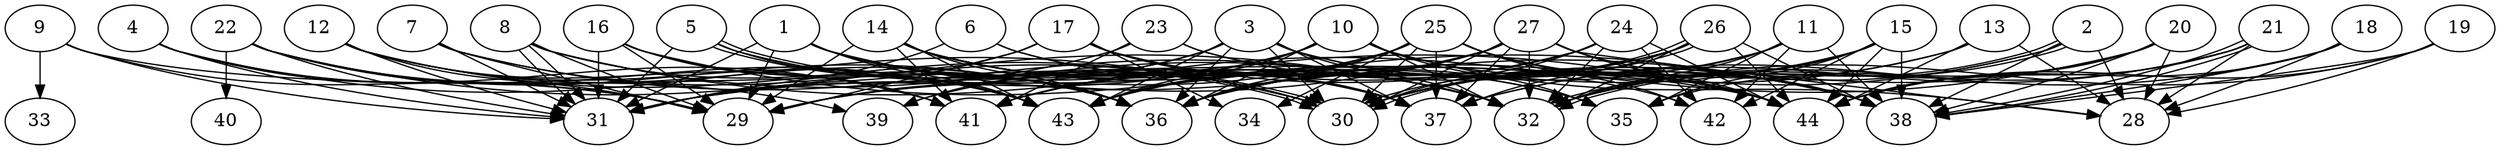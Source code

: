 // DAG (tier=3-complex, mode=compute, n=44, ccr=0.478, fat=0.765, density=0.736, regular=0.278, jump=0.208, mindata=1048576, maxdata=16777216)
// DAG automatically generated by daggen at Sun Aug 24 16:33:34 2025
// /home/ermia/Project/Environments/daggen/bin/daggen --dot --ccr 0.478 --fat 0.765 --regular 0.278 --density 0.736 --jump 0.208 --mindata 1048576 --maxdata 16777216 -n 44 
digraph G {
  1 [size="1606756799908809801728", alpha="0.10", expect_size="803378399954404900864"]
  1 -> 29 [size ="1097463498801152"]
  1 -> 30 [size ="1097463498801152"]
  1 -> 31 [size ="1097463498801152"]
  1 -> 32 [size ="1097463498801152"]
  1 -> 36 [size ="1097463498801152"]
  1 -> 37 [size ="1097463498801152"]
  1 -> 38 [size ="1097463498801152"]
  1 -> 43 [size ="1097463498801152"]
  2 [size="629059230111328", alpha="0.14", expect_size="314529615055664"]
  2 -> 28 [size ="10787380789248"]
  2 -> 30 [size ="10787380789248"]
  2 -> 32 [size ="10787380789248"]
  2 -> 32 [size ="10787380789248"]
  2 -> 36 [size ="10787380789248"]
  2 -> 38 [size ="10787380789248"]
  3 [size="1819479733053425713152", alpha="0.17", expect_size="909739866526712856576"]
  3 -> 29 [size ="1192307114115072"]
  3 -> 30 [size ="1192307114115072"]
  3 -> 32 [size ="1192307114115072"]
  3 -> 36 [size ="1192307114115072"]
  3 -> 37 [size ="1192307114115072"]
  3 -> 38 [size ="1192307114115072"]
  3 -> 39 [size ="1192307114115072"]
  3 -> 43 [size ="1192307114115072"]
  3 -> 44 [size ="1192307114115072"]
  4 [size="433168502369399341056", alpha="0.17", expect_size="216584251184699670528"]
  4 -> 29 [size ="457995523719168"]
  4 -> 30 [size ="457995523719168"]
  4 -> 31 [size ="457995523719168"]
  4 -> 41 [size ="457995523719168"]
  5 [size="1732981419103223808", alpha="0.15", expect_size="866490709551611904"]
  5 -> 30 [size ="11542129016832"]
  5 -> 30 [size ="11542129016832"]
  5 -> 31 [size ="11542129016832"]
  5 -> 37 [size ="11542129016832"]
  5 -> 43 [size ="11542129016832"]
  6 [size="58512346255784256", alpha="0.14", expect_size="29256173127892128"]
  6 -> 31 [size ="1390110868242432"]
  6 -> 32 [size ="1390110868242432"]
  6 -> 37 [size ="1390110868242432"]
  7 [size="31544614968470648", alpha="0.11", expect_size="15772307484235324"]
  7 -> 29 [size ="2058236375072768"]
  7 -> 30 [size ="2058236375072768"]
  7 -> 31 [size ="2058236375072768"]
  7 -> 32 [size ="2058236375072768"]
  8 [size="78815965373485008", alpha="0.15", expect_size="39407982686742504"]
  8 -> 29 [size ="35840235405312"]
  8 -> 31 [size ="35840235405312"]
  8 -> 31 [size ="35840235405312"]
  8 -> 32 [size ="35840235405312"]
  8 -> 36 [size ="35840235405312"]
  8 -> 44 [size ="35840235405312"]
  9 [size="1661807441355348992", alpha="0.11", expect_size="830903720677674496"]
  9 -> 29 [size ="734451562708992"]
  9 -> 31 [size ="734451562708992"]
  9 -> 33 [size ="734451562708992"]
  9 -> 44 [size ="734451562708992"]
  10 [size="1297026033647616000000", alpha="0.07", expect_size="648513016823808000000"]
  10 -> 28 [size ="951456890880000"]
  10 -> 29 [size ="951456890880000"]
  10 -> 31 [size ="951456890880000"]
  10 -> 32 [size ="951456890880000"]
  10 -> 35 [size ="951456890880000"]
  10 -> 36 [size ="951456890880000"]
  10 -> 43 [size ="951456890880000"]
  10 -> 44 [size ="951456890880000"]
  11 [size="54369707046107376", alpha="0.01", expect_size="27184853523053688"]
  11 -> 30 [size ="919918107164672"]
  11 -> 32 [size ="919918107164672"]
  11 -> 35 [size ="919918107164672"]
  11 -> 38 [size ="919918107164672"]
  11 -> 42 [size ="919918107164672"]
  11 -> 43 [size ="919918107164672"]
  12 [size="628489035999870976000", alpha="0.10", expect_size="314244517999935488000"]
  12 -> 29 [size ="586977955020800"]
  12 -> 30 [size ="586977955020800"]
  12 -> 31 [size ="586977955020800"]
  12 -> 36 [size ="586977955020800"]
  12 -> 41 [size ="586977955020800"]
  12 -> 43 [size ="586977955020800"]
  13 [size="302148452154918043648", alpha="0.03", expect_size="151074226077459021824"]
  13 -> 28 [size ="360222002511872"]
  13 -> 30 [size ="360222002511872"]
  13 -> 36 [size ="360222002511872"]
  13 -> 44 [size ="360222002511872"]
  14 [size="1143194979717693952", alpha="0.07", expect_size="571597489858846976"]
  14 -> 29 [size ="394304304447488"]
  14 -> 30 [size ="394304304447488"]
  14 -> 32 [size ="394304304447488"]
  14 -> 35 [size ="394304304447488"]
  14 -> 36 [size ="394304304447488"]
  14 -> 37 [size ="394304304447488"]
  14 -> 41 [size ="394304304447488"]
  14 -> 43 [size ="394304304447488"]
  15 [size="167167380409549440", alpha="0.04", expect_size="83583690204774720"]
  15 -> 30 [size ="73547296800768"]
  15 -> 32 [size ="73547296800768"]
  15 -> 35 [size ="73547296800768"]
  15 -> 38 [size ="73547296800768"]
  15 -> 42 [size ="73547296800768"]
  15 -> 43 [size ="73547296800768"]
  15 -> 44 [size ="73547296800768"]
  16 [size="2465913906578103808", alpha="0.03", expect_size="1232956953289051904"]
  16 -> 29 [size ="856399835824128"]
  16 -> 31 [size ="856399835824128"]
  16 -> 36 [size ="856399835824128"]
  16 -> 38 [size ="856399835824128"]
  16 -> 41 [size ="856399835824128"]
  17 [size="22320582896853844", alpha="0.06", expect_size="11160291448426922"]
  17 -> 29 [size ="1128965716574208"]
  17 -> 31 [size ="1128965716574208"]
  17 -> 34 [size ="1128965716574208"]
  17 -> 35 [size ="1128965716574208"]
  17 -> 37 [size ="1128965716574208"]
  17 -> 38 [size ="1128965716574208"]
  18 [size="71582459124925224", alpha="0.07", expect_size="35791229562462612"]
  18 -> 28 [size ="1199518632640512"]
  18 -> 37 [size ="1199518632640512"]
  18 -> 38 [size ="1199518632640512"]
  18 -> 44 [size ="1199518632640512"]
  19 [size="87164004547774672", alpha="0.06", expect_size="43582002273887336"]
  19 -> 28 [size ="1610053350064128"]
  19 -> 32 [size ="1610053350064128"]
  19 -> 38 [size ="1610053350064128"]
  19 -> 44 [size ="1610053350064128"]
  20 [size="634140882114707456000", alpha="0.17", expect_size="317070441057353728000"]
  20 -> 28 [size ="590491733196800"]
  20 -> 30 [size ="590491733196800"]
  20 -> 32 [size ="590491733196800"]
  20 -> 35 [size ="590491733196800"]
  20 -> 38 [size ="590491733196800"]
  20 -> 41 [size ="590491733196800"]
  20 -> 44 [size ="590491733196800"]
  21 [size="2760969260367872000", alpha="0.08", expect_size="1380484630183936000"]
  21 -> 28 [size ="15744578355200"]
  21 -> 32 [size ="15744578355200"]
  21 -> 37 [size ="15744578355200"]
  21 -> 38 [size ="15744578355200"]
  21 -> 38 [size ="15744578355200"]
  21 -> 44 [size ="15744578355200"]
  22 [size="47542636823098584", alpha="0.03", expect_size="23771318411549292"]
  22 -> 31 [size ="21207239884800"]
  22 -> 32 [size ="21207239884800"]
  22 -> 36 [size ="21207239884800"]
  22 -> 39 [size ="21207239884800"]
  22 -> 40 [size ="21207239884800"]
  22 -> 43 [size ="21207239884800"]
  23 [size="1834881084942202880", alpha="0.04", expect_size="917440542471101440"]
  23 -> 31 [size ="951635576619008"]
  23 -> 41 [size ="951635576619008"]
  23 -> 42 [size ="951635576619008"]
  23 -> 44 [size ="951635576619008"]
  24 [size="872114696960225408", alpha="0.05", expect_size="436057348480112704"]
  24 -> 30 [size ="762180735598592"]
  24 -> 32 [size ="762180735598592"]
  24 -> 36 [size ="762180735598592"]
  24 -> 39 [size ="762180735598592"]
  24 -> 42 [size ="762180735598592"]
  24 -> 44 [size ="762180735598592"]
  25 [size="735723476668544712704", alpha="0.04", expect_size="367861738334272356352"]
  25 -> 29 [size ="651978183016448"]
  25 -> 30 [size ="651978183016448"]
  25 -> 34 [size ="651978183016448"]
  25 -> 36 [size ="651978183016448"]
  25 -> 37 [size ="651978183016448"]
  25 -> 38 [size ="651978183016448"]
  25 -> 42 [size ="651978183016448"]
  25 -> 43 [size ="651978183016448"]
  25 -> 44 [size ="651978183016448"]
  26 [size="4185511050112168624128", alpha="0.16", expect_size="2092755525056084312064"]
  26 -> 30 [size ="2077729386135552"]
  26 -> 30 [size ="2077729386135552"]
  26 -> 32 [size ="2077729386135552"]
  26 -> 36 [size ="2077729386135552"]
  26 -> 37 [size ="2077729386135552"]
  26 -> 38 [size ="2077729386135552"]
  26 -> 41 [size ="2077729386135552"]
  26 -> 44 [size ="2077729386135552"]
  27 [size="1160342419989018", alpha="0.10", expect_size="580171209994509"]
  27 -> 28 [size ="19816987492352"]
  27 -> 30 [size ="19816987492352"]
  27 -> 31 [size ="19816987492352"]
  27 -> 32 [size ="19816987492352"]
  27 -> 36 [size ="19816987492352"]
  27 -> 37 [size ="19816987492352"]
  27 -> 38 [size ="19816987492352"]
  27 -> 41 [size ="19816987492352"]
  27 -> 43 [size ="19816987492352"]
  27 -> 44 [size ="19816987492352"]
  28 [size="5684179217109993", alpha="0.04", expect_size="2842089608554996"]
  29 [size="2552550439039725568", alpha="0.20", expect_size="1276275219519862784"]
  30 [size="39971378589603987456", alpha="0.16", expect_size="19985689294801993728"]
  31 [size="3260845327125266944", alpha="0.09", expect_size="1630422663562633472"]
  32 [size="1949529150631832320", alpha="0.06", expect_size="974764575315916160"]
  33 [size="352273965235361021952", alpha="0.07", expect_size="176136982617680510976"]
  34 [size="323853110534381312", alpha="0.10", expect_size="161926555267190656"]
  35 [size="46412762327552088", alpha="0.03", expect_size="23206381163776044"]
  36 [size="113451967033348192", alpha="0.02", expect_size="56725983516674096"]
  37 [size="3113943044738670592", alpha="0.17", expect_size="1556971522369335296"]
  38 [size="3029971508403834", alpha="0.02", expect_size="1514985754201917"]
  39 [size="2577889761293181440", alpha="0.11", expect_size="1288944880646590720"]
  40 [size="4275507470270464000000", alpha="0.07", expect_size="2137753735135232000000"]
  41 [size="990953711232424832", alpha="0.00", expect_size="495476855616212416"]
  42 [size="29485495138710124", alpha="0.09", expect_size="14742747569355062"]
  43 [size="8259263367663845376", alpha="0.04", expect_size="4129631683831922688"]
  44 [size="5109939624645423104", alpha="0.12", expect_size="2554969812322711552"]
}